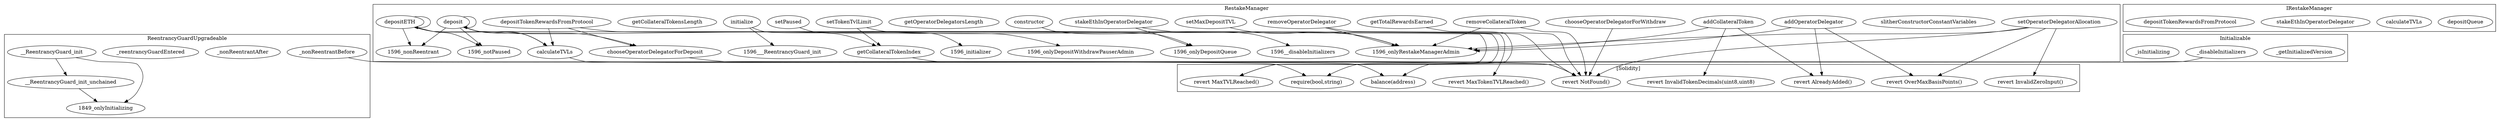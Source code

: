strict digraph {
subgraph cluster_1849_ReentrancyGuardUpgradeable {
label = "ReentrancyGuardUpgradeable"
"1849___ReentrancyGuard_init" [label="__ReentrancyGuard_init"]
"1849___ReentrancyGuard_init_unchained" [label="__ReentrancyGuard_init_unchained"]
"1849__nonReentrantAfter" [label="_nonReentrantAfter"]
"1849__reentrancyGuardEntered" [label="_reentrancyGuardEntered"]
"1849__nonReentrantBefore" [label="_nonReentrantBefore"]
"1849___ReentrancyGuard_init" -> "1849_onlyInitializing"
"1849___ReentrancyGuard_init" -> "1849___ReentrancyGuard_init_unchained"
"1849___ReentrancyGuard_init_unchained" -> "1849_onlyInitializing"
}subgraph cluster_1596_RestakeManager {
label = "RestakeManager"
"1596_constructor" [label="constructor"]
"1596_slitherConstructorConstantVariables" [label="slitherConstructorConstantVariables"]
"1596_addOperatorDelegator" [label="addOperatorDelegator"]
"1596_setTokenTvlLimit" [label="setTokenTvlLimit"]
"1596_setPaused" [label="setPaused"]
"1596_stakeEthInOperatorDelegator" [label="stakeEthInOperatorDelegator"]
"1596_calculateTVLs" [label="calculateTVLs"]
"1596_getTotalRewardsEarned" [label="getTotalRewardsEarned"]
"1596_chooseOperatorDelegatorForWithdraw" [label="chooseOperatorDelegatorForWithdraw"]
"1596_setMaxDepositTVL" [label="setMaxDepositTVL"]
"1596_removeOperatorDelegator" [label="removeOperatorDelegator"]
"1596_addCollateralToken" [label="addCollateralToken"]
"1596_chooseOperatorDelegatorForDeposit" [label="chooseOperatorDelegatorForDeposit"]
"1596_getOperatorDelegatorsLength" [label="getOperatorDelegatorsLength"]
"1596_removeCollateralToken" [label="removeCollateralToken"]
"1596_deposit" [label="deposit"]
"1596_initialize" [label="initialize"]
"1596_getCollateralTokenIndex" [label="getCollateralTokenIndex"]
"1596_getCollateralTokensLength" [label="getCollateralTokensLength"]
"1596_depositTokenRewardsFromProtocol" [label="depositTokenRewardsFromProtocol"]
"1596_setOperatorDelegatorAllocation" [label="setOperatorDelegatorAllocation"]
"1596_depositETH" [label="depositETH"]
"1596_setMaxDepositTVL" -> "1596_onlyRestakeManagerAdmin"
"1596_deposit" -> "1596_notPaused"
"1596_depositTokenRewardsFromProtocol" -> "1596_calculateTVLs"
"1596_setOperatorDelegatorAllocation" -> "1596_onlyRestakeManagerAdmin"
"1596_deposit" -> "1596_calculateTVLs"
"1596_stakeEthInOperatorDelegator" -> "1596_onlyDepositQueue"
"1596_removeCollateralToken" -> "1596_onlyRestakeManagerAdmin"
"1596_depositETH" -> "1596_nonReentrant"
"1596_initialize" -> "1596___ReentrancyGuard_init"
"1596_setTokenTvlLimit" -> "1596_onlyRestakeManagerAdmin"
"1596_depositTokenRewardsFromProtocol" -> "1596_chooseOperatorDelegatorForDeposit"
"1596_deposit" -> "1596_chooseOperatorDelegatorForDeposit"
"1596_addCollateralToken" -> "1596_onlyRestakeManagerAdmin"
"1596_depositETH" -> "1596_calculateTVLs"
"1596_deposit" -> "1596_deposit"
"1596_deposit" -> "1596_getCollateralTokenIndex"
"1596_deposit" -> "1596_nonReentrant"
"1596_initialize" -> "1596_initializer"
"1596_constructor" -> "1596__disableInitializers"
"1596_setPaused" -> "1596_onlyDepositWithdrawPauserAdmin"
"1596_removeOperatorDelegator" -> "1596_onlyRestakeManagerAdmin"
"1596_depositETH" -> "1596_notPaused"
"1596_depositTokenRewardsFromProtocol" -> "1596_onlyDepositQueue"
"1596_addOperatorDelegator" -> "1596_onlyRestakeManagerAdmin"
"1596_depositETH" -> "1596_depositETH"
"1596_setTokenTvlLimit" -> "1596_getCollateralTokenIndex"
}subgraph cluster_3397_IRestakeManager {
label = "IRestakeManager"
"3397_depositQueue" [label="depositQueue"]
"3397_calculateTVLs" [label="calculateTVLs"]
"3397_stakeEthInOperatorDelegator" [label="stakeEthInOperatorDelegator"]
"3397_depositTokenRewardsFromProtocol" [label="depositTokenRewardsFromProtocol"]
}subgraph cluster_1765_Initializable {
label = "Initializable"
"1765__getInitializedVersion" [label="_getInitializedVersion"]
"1765__disableInitializers" [label="_disableInitializers"]
"1765__isInitializing" [label="_isInitializing"]
}subgraph cluster_solidity {
label = "[Solidity]"
"revert InvalidTokenDecimals(uint8,uint8)" 
"revert InvalidZeroInput()" 
"revert AlreadyAdded()" 
"revert OverMaxBasisPoints()" 
"require(bool,string)" 
"revert NotFound()" 
"revert MaxTVLReached()" 
"revert MaxTokenTVLReached()" 
"balance(address)" 
"1596_depositETH" -> "revert MaxTVLReached()"
"1849__nonReentrantBefore" -> "require(bool,string)"
"1596_removeOperatorDelegator" -> "revert NotFound()"
"1596_removeCollateralToken" -> "revert NotFound()"
"1596_deposit" -> "revert MaxTokenTVLReached()"
"1596_addOperatorDelegator" -> "revert AlreadyAdded()"
"1596_getCollateralTokenIndex" -> "revert NotFound()"
"1765__disableInitializers" -> "require(bool,string)"
"1596_stakeEthInOperatorDelegator" -> "revert NotFound()"
"1596_addOperatorDelegator" -> "revert OverMaxBasisPoints()"
"1596_calculateTVLs" -> "balance(address)"
"1596_setOperatorDelegatorAllocation" -> "revert OverMaxBasisPoints()"
"1596_chooseOperatorDelegatorForDeposit" -> "revert NotFound()"
"1596_setOperatorDelegatorAllocation" -> "revert NotFound()"
"1596_addCollateralToken" -> "revert InvalidTokenDecimals(uint8,uint8)"
"1596_getTotalRewardsEarned" -> "balance(address)"
"1596_deposit" -> "revert MaxTVLReached()"
"1596_chooseOperatorDelegatorForWithdraw" -> "revert NotFound()"
"1596_setOperatorDelegatorAllocation" -> "revert InvalidZeroInput()"
"1596_addCollateralToken" -> "revert AlreadyAdded()"
}
}
